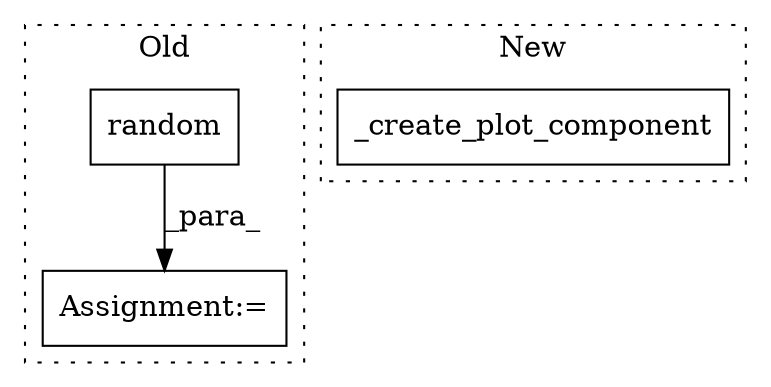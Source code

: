 digraph G {
subgraph cluster0 {
1 [label="random" a="32" s="666,676" l="7,1" shape="box"];
3 [label="Assignment:=" a="7" s="908" l="1" shape="box"];
label = "Old";
style="dotted";
}
subgraph cluster1 {
2 [label="_create_plot_component" a="32" s="1926" l="24" shape="box"];
label = "New";
style="dotted";
}
1 -> 3 [label="_para_"];
}